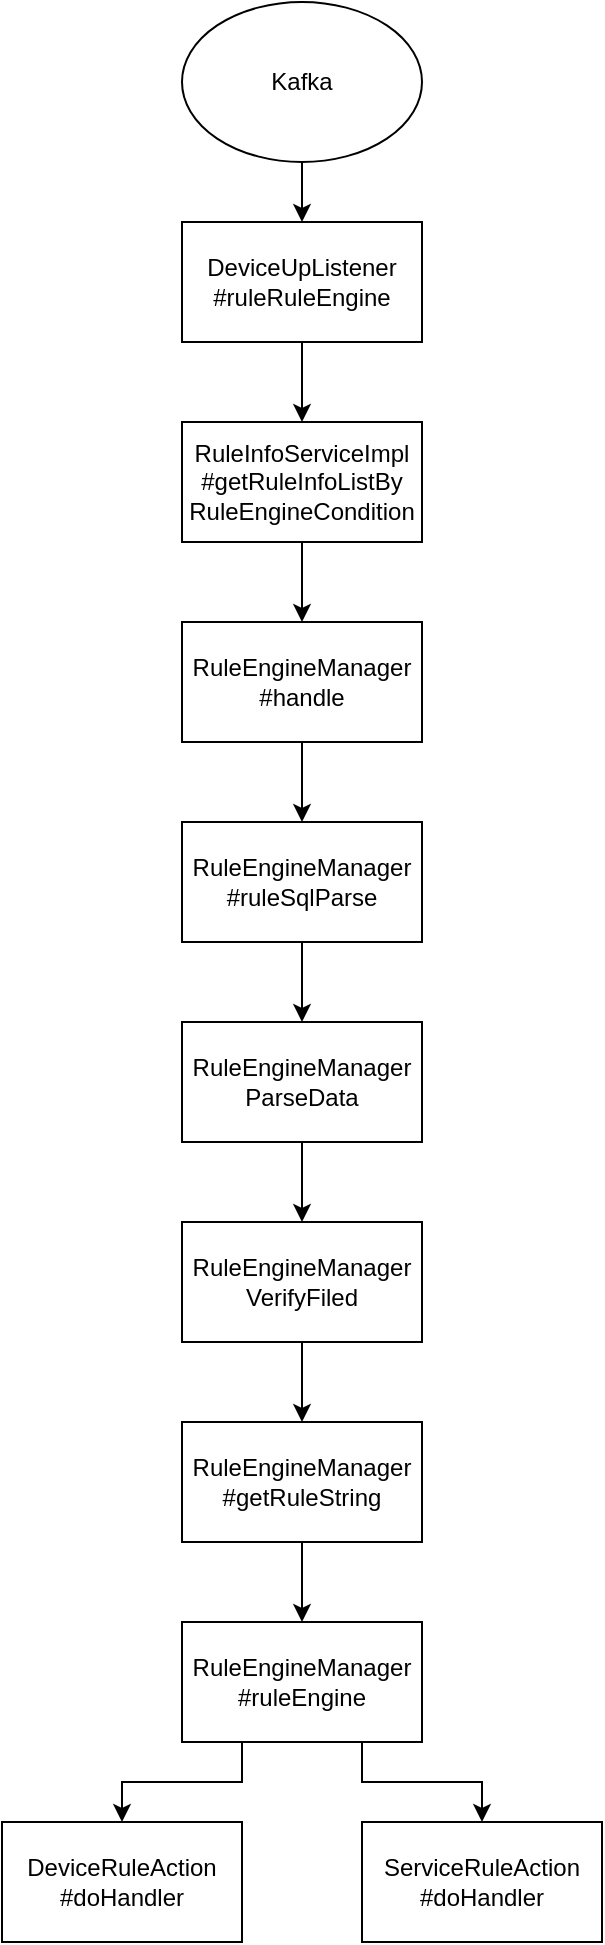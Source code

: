 <mxfile version="14.2.9" type="github">
  <diagram id="ljZOV2Nh3VgaueYTW_84" name="第 1 页">
    <mxGraphModel dx="860" dy="474" grid="1" gridSize="10" guides="1" tooltips="1" connect="1" arrows="1" fold="1" page="1" pageScale="1" pageWidth="827" pageHeight="1169" math="0" shadow="0">
      <root>
        <mxCell id="0" />
        <mxCell id="1" parent="0" />
        <mxCell id="X-uOdLo9Hhw9t05ieMYw-5" value="" style="edgeStyle=orthogonalEdgeStyle;rounded=0;orthogonalLoop=1;jettySize=auto;html=1;" edge="1" parent="1" source="X-uOdLo9Hhw9t05ieMYw-1" target="X-uOdLo9Hhw9t05ieMYw-2">
          <mxGeometry relative="1" as="geometry" />
        </mxCell>
        <mxCell id="X-uOdLo9Hhw9t05ieMYw-1" value="Kafka" style="ellipse;whiteSpace=wrap;html=1;" vertex="1" parent="1">
          <mxGeometry x="210" y="60" width="120" height="80" as="geometry" />
        </mxCell>
        <mxCell id="X-uOdLo9Hhw9t05ieMYw-6" value="" style="edgeStyle=orthogonalEdgeStyle;rounded=0;orthogonalLoop=1;jettySize=auto;html=1;" edge="1" parent="1" source="X-uOdLo9Hhw9t05ieMYw-2" target="X-uOdLo9Hhw9t05ieMYw-3">
          <mxGeometry relative="1" as="geometry" />
        </mxCell>
        <mxCell id="X-uOdLo9Hhw9t05ieMYw-2" value="DeviceUpListener&lt;br&gt;#ruleRuleEngine" style="rounded=0;whiteSpace=wrap;html=1;" vertex="1" parent="1">
          <mxGeometry x="210" y="170" width="120" height="60" as="geometry" />
        </mxCell>
        <mxCell id="X-uOdLo9Hhw9t05ieMYw-7" value="" style="edgeStyle=orthogonalEdgeStyle;rounded=0;orthogonalLoop=1;jettySize=auto;html=1;" edge="1" parent="1" source="X-uOdLo9Hhw9t05ieMYw-3" target="X-uOdLo9Hhw9t05ieMYw-4">
          <mxGeometry relative="1" as="geometry" />
        </mxCell>
        <mxCell id="X-uOdLo9Hhw9t05ieMYw-3" value="RuleInfoServiceImpl&lt;br&gt;#getRuleInfoListBy&lt;br&gt;RuleEngineCondition" style="rounded=0;whiteSpace=wrap;html=1;" vertex="1" parent="1">
          <mxGeometry x="210" y="270" width="120" height="60" as="geometry" />
        </mxCell>
        <mxCell id="X-uOdLo9Hhw9t05ieMYw-9" value="" style="edgeStyle=orthogonalEdgeStyle;rounded=0;orthogonalLoop=1;jettySize=auto;html=1;" edge="1" parent="1" source="X-uOdLo9Hhw9t05ieMYw-4" target="X-uOdLo9Hhw9t05ieMYw-8">
          <mxGeometry relative="1" as="geometry" />
        </mxCell>
        <mxCell id="X-uOdLo9Hhw9t05ieMYw-4" value="RuleEngineManager&lt;br&gt;#handle" style="rounded=0;whiteSpace=wrap;html=1;" vertex="1" parent="1">
          <mxGeometry x="210" y="370" width="120" height="60" as="geometry" />
        </mxCell>
        <mxCell id="X-uOdLo9Hhw9t05ieMYw-11" value="" style="edgeStyle=orthogonalEdgeStyle;rounded=0;orthogonalLoop=1;jettySize=auto;html=1;" edge="1" parent="1" source="X-uOdLo9Hhw9t05ieMYw-8" target="X-uOdLo9Hhw9t05ieMYw-10">
          <mxGeometry relative="1" as="geometry" />
        </mxCell>
        <mxCell id="X-uOdLo9Hhw9t05ieMYw-8" value="RuleEngineManager&lt;br&gt;#ruleSqlParse" style="rounded=0;whiteSpace=wrap;html=1;" vertex="1" parent="1">
          <mxGeometry x="210" y="470" width="120" height="60" as="geometry" />
        </mxCell>
        <mxCell id="X-uOdLo9Hhw9t05ieMYw-13" value="" style="edgeStyle=orthogonalEdgeStyle;rounded=0;orthogonalLoop=1;jettySize=auto;html=1;" edge="1" parent="1" source="X-uOdLo9Hhw9t05ieMYw-10" target="X-uOdLo9Hhw9t05ieMYw-12">
          <mxGeometry relative="1" as="geometry" />
        </mxCell>
        <mxCell id="X-uOdLo9Hhw9t05ieMYw-10" value="RuleEngineManager&lt;br&gt;ParseData" style="whiteSpace=wrap;html=1;rounded=0;" vertex="1" parent="1">
          <mxGeometry x="210" y="570" width="120" height="60" as="geometry" />
        </mxCell>
        <mxCell id="X-uOdLo9Hhw9t05ieMYw-15" value="" style="edgeStyle=orthogonalEdgeStyle;rounded=0;orthogonalLoop=1;jettySize=auto;html=1;" edge="1" parent="1" source="X-uOdLo9Hhw9t05ieMYw-12" target="X-uOdLo9Hhw9t05ieMYw-14">
          <mxGeometry relative="1" as="geometry" />
        </mxCell>
        <mxCell id="X-uOdLo9Hhw9t05ieMYw-12" value="RuleEngineManager&lt;br&gt;VerifyFiled" style="whiteSpace=wrap;html=1;rounded=0;" vertex="1" parent="1">
          <mxGeometry x="210" y="670" width="120" height="60" as="geometry" />
        </mxCell>
        <mxCell id="X-uOdLo9Hhw9t05ieMYw-17" value="" style="edgeStyle=orthogonalEdgeStyle;rounded=0;orthogonalLoop=1;jettySize=auto;html=1;" edge="1" parent="1" source="X-uOdLo9Hhw9t05ieMYw-14" target="X-uOdLo9Hhw9t05ieMYw-16">
          <mxGeometry relative="1" as="geometry" />
        </mxCell>
        <mxCell id="X-uOdLo9Hhw9t05ieMYw-14" value="RuleEngineManager&lt;br&gt;#getRuleString" style="whiteSpace=wrap;html=1;rounded=0;" vertex="1" parent="1">
          <mxGeometry x="210" y="770" width="120" height="60" as="geometry" />
        </mxCell>
        <mxCell id="X-uOdLo9Hhw9t05ieMYw-20" style="edgeStyle=orthogonalEdgeStyle;rounded=0;orthogonalLoop=1;jettySize=auto;html=1;exitX=0.25;exitY=1;exitDx=0;exitDy=0;entryX=0.5;entryY=0;entryDx=0;entryDy=0;" edge="1" parent="1" source="X-uOdLo9Hhw9t05ieMYw-16" target="X-uOdLo9Hhw9t05ieMYw-18">
          <mxGeometry relative="1" as="geometry" />
        </mxCell>
        <mxCell id="X-uOdLo9Hhw9t05ieMYw-21" style="edgeStyle=orthogonalEdgeStyle;rounded=0;orthogonalLoop=1;jettySize=auto;html=1;exitX=0.75;exitY=1;exitDx=0;exitDy=0;" edge="1" parent="1" source="X-uOdLo9Hhw9t05ieMYw-16" target="X-uOdLo9Hhw9t05ieMYw-19">
          <mxGeometry relative="1" as="geometry" />
        </mxCell>
        <mxCell id="X-uOdLo9Hhw9t05ieMYw-16" value="RuleEngineManager&lt;br&gt;#ruleEngine" style="whiteSpace=wrap;html=1;rounded=0;" vertex="1" parent="1">
          <mxGeometry x="210" y="870" width="120" height="60" as="geometry" />
        </mxCell>
        <mxCell id="X-uOdLo9Hhw9t05ieMYw-18" value="DeviceRuleAction&lt;br&gt;#doHandler" style="whiteSpace=wrap;html=1;rounded=0;" vertex="1" parent="1">
          <mxGeometry x="120" y="970" width="120" height="60" as="geometry" />
        </mxCell>
        <mxCell id="X-uOdLo9Hhw9t05ieMYw-19" value="ServiceRuleAction&lt;br&gt;#doHandler" style="whiteSpace=wrap;html=1;rounded=0;" vertex="1" parent="1">
          <mxGeometry x="300" y="970" width="120" height="60" as="geometry" />
        </mxCell>
      </root>
    </mxGraphModel>
  </diagram>
</mxfile>
